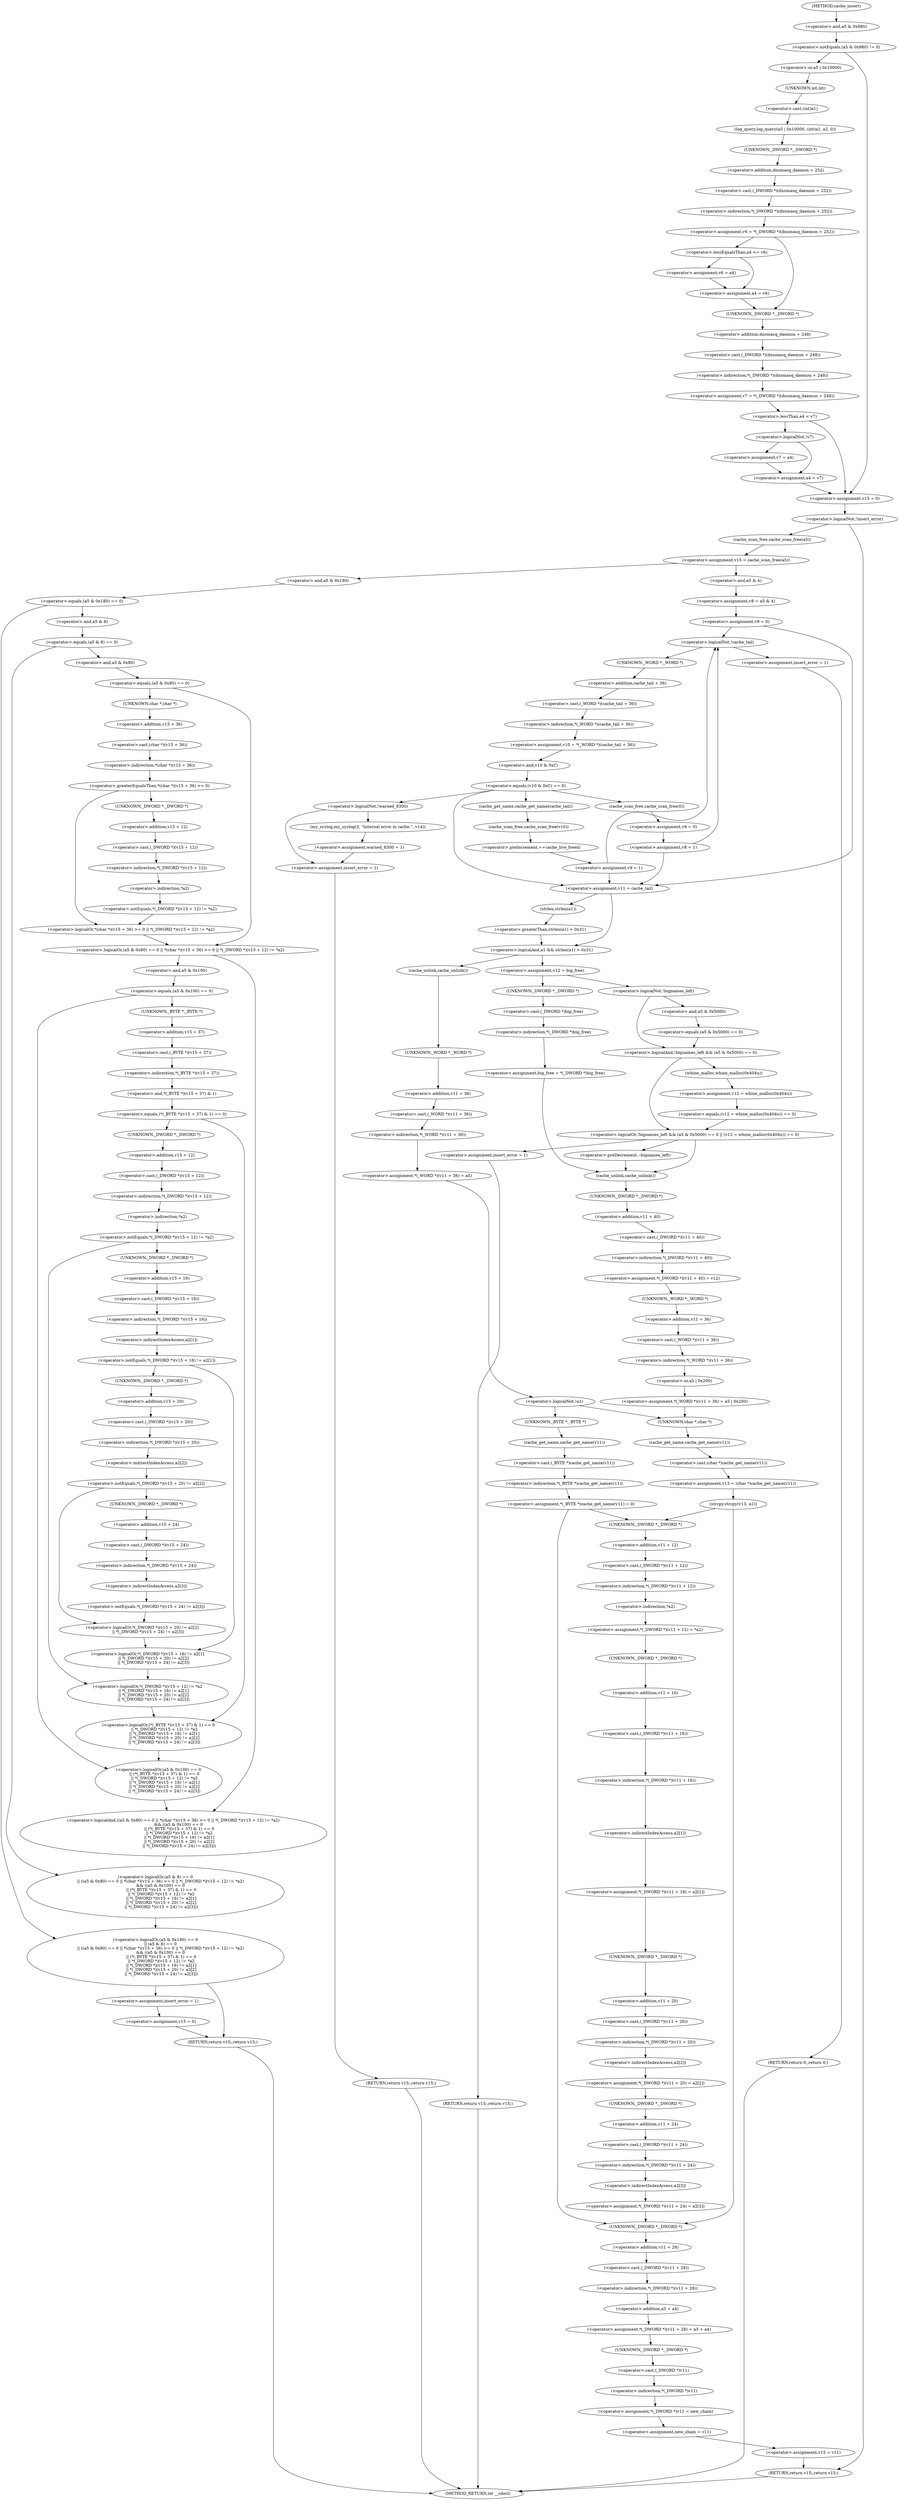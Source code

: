digraph cache_insert {  
"1000129" [label = "(<operator>.notEquals,(a5 & 0x980) != 0)" ]
"1000130" [label = "(<operator>.and,a5 & 0x980)" ]
"1000135" [label = "(log_query,log_query(a5 | 0x10000, (int)a1, a2, 0))" ]
"1000136" [label = "(<operator>.or,a5 | 0x10000)" ]
"1000139" [label = "(<operator>.cast,(int)a1)" ]
"1000140" [label = "(UNKNOWN,int,int)" ]
"1000144" [label = "(<operator>.assignment,v6 = *(_DWORD *)(dnsmasq_daemon + 252))" ]
"1000146" [label = "(<operator>.indirection,*(_DWORD *)(dnsmasq_daemon + 252))" ]
"1000147" [label = "(<operator>.cast,(_DWORD *)(dnsmasq_daemon + 252))" ]
"1000148" [label = "(UNKNOWN,_DWORD *,_DWORD *)" ]
"1000149" [label = "(<operator>.addition,dnsmasq_daemon + 252)" ]
"1000156" [label = "(<operator>.lessEqualsThan,a4 <= v6)" ]
"1000159" [label = "(<operator>.assignment,v6 = a4)" ]
"1000162" [label = "(<operator>.assignment,a4 = v6)" ]
"1000165" [label = "(<operator>.assignment,v7 = *(_DWORD *)(dnsmasq_daemon + 248))" ]
"1000167" [label = "(<operator>.indirection,*(_DWORD *)(dnsmasq_daemon + 248))" ]
"1000168" [label = "(<operator>.cast,(_DWORD *)(dnsmasq_daemon + 248))" ]
"1000169" [label = "(UNKNOWN,_DWORD *,_DWORD *)" ]
"1000170" [label = "(<operator>.addition,dnsmasq_daemon + 248)" ]
"1000174" [label = "(<operator>.lessThan,a4 < v7)" ]
"1000179" [label = "(<operator>.logicalNot,!v7)" ]
"1000181" [label = "(<operator>.assignment,v7 = a4)" ]
"1000184" [label = "(<operator>.assignment,a4 = v7)" ]
"1000187" [label = "(<operator>.assignment,v15 = 0)" ]
"1000191" [label = "(<operator>.logicalNot,!insert_error)" ]
"1000194" [label = "(<operator>.assignment,v15 = cache_scan_free(a5))" ]
"1000196" [label = "(cache_scan_free,cache_scan_free(a5))" ]
"1000202" [label = "(<operator>.logicalOr,(a5 & 0x180) == 0\n        || (a5 & 8) == 0\n        || ((a5 & 0x80) == 0 || *(char *)(v15 + 36) >= 0 || *(_DWORD *)(v15 + 12) != *a2)\n        && ((a5 & 0x100) == 0\n         || (*(_BYTE *)(v15 + 37) & 1) == 0\n         || *(_DWORD *)(v15 + 12) != *a2\n         || *(_DWORD *)(v15 + 16) != a2[1]\n         || *(_DWORD *)(v15 + 20) != a2[2]\n         || *(_DWORD *)(v15 + 24) != a2[3]))" ]
"1000203" [label = "(<operator>.equals,(a5 & 0x180) == 0)" ]
"1000204" [label = "(<operator>.and,a5 & 0x180)" ]
"1000208" [label = "(<operator>.logicalOr,(a5 & 8) == 0\n        || ((a5 & 0x80) == 0 || *(char *)(v15 + 36) >= 0 || *(_DWORD *)(v15 + 12) != *a2)\n        && ((a5 & 0x100) == 0\n         || (*(_BYTE *)(v15 + 37) & 1) == 0\n         || *(_DWORD *)(v15 + 12) != *a2\n         || *(_DWORD *)(v15 + 16) != a2[1]\n         || *(_DWORD *)(v15 + 20) != a2[2]\n         || *(_DWORD *)(v15 + 24) != a2[3]))" ]
"1000209" [label = "(<operator>.equals,(a5 & 8) == 0)" ]
"1000210" [label = "(<operator>.and,a5 & 8)" ]
"1000214" [label = "(<operator>.logicalAnd,((a5 & 0x80) == 0 || *(char *)(v15 + 36) >= 0 || *(_DWORD *)(v15 + 12) != *a2)\n        && ((a5 & 0x100) == 0\n         || (*(_BYTE *)(v15 + 37) & 1) == 0\n         || *(_DWORD *)(v15 + 12) != *a2\n         || *(_DWORD *)(v15 + 16) != a2[1]\n         || *(_DWORD *)(v15 + 20) != a2[2]\n         || *(_DWORD *)(v15 + 24) != a2[3]))" ]
"1000215" [label = "(<operator>.logicalOr,(a5 & 0x80) == 0 || *(char *)(v15 + 36) >= 0 || *(_DWORD *)(v15 + 12) != *a2)" ]
"1000216" [label = "(<operator>.equals,(a5 & 0x80) == 0)" ]
"1000217" [label = "(<operator>.and,a5 & 0x80)" ]
"1000221" [label = "(<operator>.logicalOr,*(char *)(v15 + 36) >= 0 || *(_DWORD *)(v15 + 12) != *a2)" ]
"1000222" [label = "(<operator>.greaterEqualsThan,*(char *)(v15 + 36) >= 0)" ]
"1000223" [label = "(<operator>.indirection,*(char *)(v15 + 36))" ]
"1000224" [label = "(<operator>.cast,(char *)(v15 + 36))" ]
"1000225" [label = "(UNKNOWN,char *,char *)" ]
"1000226" [label = "(<operator>.addition,v15 + 36)" ]
"1000230" [label = "(<operator>.notEquals,*(_DWORD *)(v15 + 12) != *a2)" ]
"1000231" [label = "(<operator>.indirection,*(_DWORD *)(v15 + 12))" ]
"1000232" [label = "(<operator>.cast,(_DWORD *)(v15 + 12))" ]
"1000233" [label = "(UNKNOWN,_DWORD *,_DWORD *)" ]
"1000234" [label = "(<operator>.addition,v15 + 12)" ]
"1000237" [label = "(<operator>.indirection,*a2)" ]
"1000239" [label = "(<operator>.logicalOr,(a5 & 0x100) == 0\n         || (*(_BYTE *)(v15 + 37) & 1) == 0\n         || *(_DWORD *)(v15 + 12) != *a2\n         || *(_DWORD *)(v15 + 16) != a2[1]\n         || *(_DWORD *)(v15 + 20) != a2[2]\n         || *(_DWORD *)(v15 + 24) != a2[3])" ]
"1000240" [label = "(<operator>.equals,(a5 & 0x100) == 0)" ]
"1000241" [label = "(<operator>.and,a5 & 0x100)" ]
"1000245" [label = "(<operator>.logicalOr,(*(_BYTE *)(v15 + 37) & 1) == 0\n         || *(_DWORD *)(v15 + 12) != *a2\n         || *(_DWORD *)(v15 + 16) != a2[1]\n         || *(_DWORD *)(v15 + 20) != a2[2]\n         || *(_DWORD *)(v15 + 24) != a2[3])" ]
"1000246" [label = "(<operator>.equals,(*(_BYTE *)(v15 + 37) & 1) == 0)" ]
"1000247" [label = "(<operator>.and,*(_BYTE *)(v15 + 37) & 1)" ]
"1000248" [label = "(<operator>.indirection,*(_BYTE *)(v15 + 37))" ]
"1000249" [label = "(<operator>.cast,(_BYTE *)(v15 + 37))" ]
"1000250" [label = "(UNKNOWN,_BYTE *,_BYTE *)" ]
"1000251" [label = "(<operator>.addition,v15 + 37)" ]
"1000256" [label = "(<operator>.logicalOr,*(_DWORD *)(v15 + 12) != *a2\n         || *(_DWORD *)(v15 + 16) != a2[1]\n         || *(_DWORD *)(v15 + 20) != a2[2]\n         || *(_DWORD *)(v15 + 24) != a2[3])" ]
"1000257" [label = "(<operator>.notEquals,*(_DWORD *)(v15 + 12) != *a2)" ]
"1000258" [label = "(<operator>.indirection,*(_DWORD *)(v15 + 12))" ]
"1000259" [label = "(<operator>.cast,(_DWORD *)(v15 + 12))" ]
"1000260" [label = "(UNKNOWN,_DWORD *,_DWORD *)" ]
"1000261" [label = "(<operator>.addition,v15 + 12)" ]
"1000264" [label = "(<operator>.indirection,*a2)" ]
"1000266" [label = "(<operator>.logicalOr,*(_DWORD *)(v15 + 16) != a2[1]\n         || *(_DWORD *)(v15 + 20) != a2[2]\n         || *(_DWORD *)(v15 + 24) != a2[3])" ]
"1000267" [label = "(<operator>.notEquals,*(_DWORD *)(v15 + 16) != a2[1])" ]
"1000268" [label = "(<operator>.indirection,*(_DWORD *)(v15 + 16))" ]
"1000269" [label = "(<operator>.cast,(_DWORD *)(v15 + 16))" ]
"1000270" [label = "(UNKNOWN,_DWORD *,_DWORD *)" ]
"1000271" [label = "(<operator>.addition,v15 + 16)" ]
"1000274" [label = "(<operator>.indirectIndexAccess,a2[1])" ]
"1000277" [label = "(<operator>.logicalOr,*(_DWORD *)(v15 + 20) != a2[2]\n         || *(_DWORD *)(v15 + 24) != a2[3])" ]
"1000278" [label = "(<operator>.notEquals,*(_DWORD *)(v15 + 20) != a2[2])" ]
"1000279" [label = "(<operator>.indirection,*(_DWORD *)(v15 + 20))" ]
"1000280" [label = "(<operator>.cast,(_DWORD *)(v15 + 20))" ]
"1000281" [label = "(UNKNOWN,_DWORD *,_DWORD *)" ]
"1000282" [label = "(<operator>.addition,v15 + 20)" ]
"1000285" [label = "(<operator>.indirectIndexAccess,a2[2])" ]
"1000288" [label = "(<operator>.notEquals,*(_DWORD *)(v15 + 24) != a2[3])" ]
"1000289" [label = "(<operator>.indirection,*(_DWORD *)(v15 + 24))" ]
"1000290" [label = "(<operator>.cast,(_DWORD *)(v15 + 24))" ]
"1000291" [label = "(UNKNOWN,_DWORD *,_DWORD *)" ]
"1000292" [label = "(<operator>.addition,v15 + 24)" ]
"1000295" [label = "(<operator>.indirectIndexAccess,a2[3])" ]
"1000299" [label = "(<operator>.assignment,insert_error = 1)" ]
"1000302" [label = "(<operator>.assignment,v15 = 0)" ]
"1000305" [label = "(RETURN,return v15;,return v15;)" ]
"1000307" [label = "(<operator>.assignment,v8 = a5 & 4)" ]
"1000309" [label = "(<operator>.and,a5 & 4)" ]
"1000312" [label = "(<operator>.assignment,v9 = 0)" ]
"1000319" [label = "(<operator>.logicalNot,!cache_tail)" ]
"1000322" [label = "(<operator>.assignment,insert_error = 1)" ]
"1000325" [label = "(RETURN,return 0;,return 0;)" ]
"1000327" [label = "(<operator>.assignment,v10 = *(_WORD *)(cache_tail + 36))" ]
"1000329" [label = "(<operator>.indirection,*(_WORD *)(cache_tail + 36))" ]
"1000330" [label = "(<operator>.cast,(_WORD *)(cache_tail + 36))" ]
"1000331" [label = "(UNKNOWN,_WORD *,_WORD *)" ]
"1000332" [label = "(<operator>.addition,cache_tail + 36)" ]
"1000336" [label = "(<operator>.equals,(v10 & 0xC) == 0)" ]
"1000337" [label = "(<operator>.and,v10 & 0xC)" ]
"1000346" [label = "(<operator>.logicalNot,!warned_8300)" ]
"1000349" [label = "(my_syslog,my_syslog(3, \"Internal error in cache.\", v14))" ]
"1000353" [label = "(<operator>.assignment,warned_8300 = 1)" ]
"1000356" [label = "(<operator>.assignment,insert_error = 1)" ]
"1000359" [label = "(RETURN,return v15;,return v15;)" ]
"1000364" [label = "(cache_get_name,cache_get_name(cache_tail))" ]
"1000366" [label = "(cache_scan_free,cache_scan_free(v10))" ]
"1000368" [label = "(<operator>.preIncrement,++cache_live_freed)" ]
"1000370" [label = "(<operator>.assignment,v9 = 1)" ]
"1000375" [label = "(cache_scan_free,cache_scan_free(0))" ]
"1000377" [label = "(<operator>.assignment,v9 = 0)" ]
"1000380" [label = "(<operator>.assignment,v8 = 1)" ]
"1000383" [label = "(<operator>.assignment,v11 = cache_tail)" ]
"1000387" [label = "(<operator>.logicalAnd,a1 && strlen(a1) > 0x31)" ]
"1000389" [label = "(<operator>.greaterThan,strlen(a1) > 0x31)" ]
"1000390" [label = "(strlen,strlen(a1))" ]
"1000394" [label = "(<operator>.assignment,v12 = big_free)" ]
"1000400" [label = "(<operator>.assignment,big_free = *(_DWORD *)big_free)" ]
"1000402" [label = "(<operator>.indirection,*(_DWORD *)big_free)" ]
"1000403" [label = "(<operator>.cast,(_DWORD *)big_free)" ]
"1000404" [label = "(UNKNOWN,_DWORD *,_DWORD *)" ]
"1000409" [label = "(<operator>.logicalOr,!bignames_left && (a5 & 0x5000) == 0 || (v12 = whine_malloc(0x404u)) == 0)" ]
"1000410" [label = "(<operator>.logicalAnd,!bignames_left && (a5 & 0x5000) == 0)" ]
"1000411" [label = "(<operator>.logicalNot,!bignames_left)" ]
"1000413" [label = "(<operator>.equals,(a5 & 0x5000) == 0)" ]
"1000414" [label = "(<operator>.and,a5 & 0x5000)" ]
"1000418" [label = "(<operator>.equals,(v12 = whine_malloc(0x404u)) == 0)" ]
"1000419" [label = "(<operator>.assignment,v12 = whine_malloc(0x404u))" ]
"1000421" [label = "(whine_malloc,whine_malloc(0x404u))" ]
"1000425" [label = "(<operator>.assignment,insert_error = 1)" ]
"1000428" [label = "(RETURN,return v15;,return v15;)" ]
"1000432" [label = "(<operator>.preDecrement,--bignames_left)" ]
"1000434" [label = "(cache_unlink,cache_unlink())" ]
"1000435" [label = "(<operator>.assignment,*(_DWORD *)(v11 + 40) = v12)" ]
"1000436" [label = "(<operator>.indirection,*(_DWORD *)(v11 + 40))" ]
"1000437" [label = "(<operator>.cast,(_DWORD *)(v11 + 40))" ]
"1000438" [label = "(UNKNOWN,_DWORD *,_DWORD *)" ]
"1000439" [label = "(<operator>.addition,v11 + 40)" ]
"1000443" [label = "(<operator>.assignment,*(_WORD *)(v11 + 36) = a5 | 0x200)" ]
"1000444" [label = "(<operator>.indirection,*(_WORD *)(v11 + 36))" ]
"1000445" [label = "(<operator>.cast,(_WORD *)(v11 + 36))" ]
"1000446" [label = "(UNKNOWN,_WORD *,_WORD *)" ]
"1000447" [label = "(<operator>.addition,v11 + 36)" ]
"1000450" [label = "(<operator>.or,a5 | 0x200)" ]
"1000455" [label = "(cache_unlink,cache_unlink())" ]
"1000456" [label = "(<operator>.assignment,*(_WORD *)(v11 + 36) = a5)" ]
"1000457" [label = "(<operator>.indirection,*(_WORD *)(v11 + 36))" ]
"1000458" [label = "(<operator>.cast,(_WORD *)(v11 + 36))" ]
"1000459" [label = "(UNKNOWN,_WORD *,_WORD *)" ]
"1000460" [label = "(<operator>.addition,v11 + 36)" ]
"1000465" [label = "(<operator>.logicalNot,!a1)" ]
"1000468" [label = "(<operator>.assignment,*(_BYTE *)cache_get_name(v11) = 0)" ]
"1000469" [label = "(<operator>.indirection,*(_BYTE *)cache_get_name(v11))" ]
"1000470" [label = "(<operator>.cast,(_BYTE *)cache_get_name(v11))" ]
"1000471" [label = "(UNKNOWN,_BYTE *,_BYTE *)" ]
"1000472" [label = "(cache_get_name,cache_get_name(v11))" ]
"1000476" [label = "(<operator>.assignment,v13 = (char *)cache_get_name(v11))" ]
"1000478" [label = "(<operator>.cast,(char *)cache_get_name(v11))" ]
"1000479" [label = "(UNKNOWN,char *,char *)" ]
"1000480" [label = "(cache_get_name,cache_get_name(v11))" ]
"1000482" [label = "(strcpy,strcpy(v13, a1))" ]
"1000489" [label = "(<operator>.assignment,*(_DWORD *)(v11 + 12) = *a2)" ]
"1000490" [label = "(<operator>.indirection,*(_DWORD *)(v11 + 12))" ]
"1000491" [label = "(<operator>.cast,(_DWORD *)(v11 + 12))" ]
"1000492" [label = "(UNKNOWN,_DWORD *,_DWORD *)" ]
"1000493" [label = "(<operator>.addition,v11 + 12)" ]
"1000496" [label = "(<operator>.indirection,*a2)" ]
"1000498" [label = "(<operator>.assignment,*(_DWORD *)(v11 + 16) = a2[1])" ]
"1000499" [label = "(<operator>.indirection,*(_DWORD *)(v11 + 16))" ]
"1000500" [label = "(<operator>.cast,(_DWORD *)(v11 + 16))" ]
"1000501" [label = "(UNKNOWN,_DWORD *,_DWORD *)" ]
"1000502" [label = "(<operator>.addition,v11 + 16)" ]
"1000505" [label = "(<operator>.indirectIndexAccess,a2[1])" ]
"1000508" [label = "(<operator>.assignment,*(_DWORD *)(v11 + 20) = a2[2])" ]
"1000509" [label = "(<operator>.indirection,*(_DWORD *)(v11 + 20))" ]
"1000510" [label = "(<operator>.cast,(_DWORD *)(v11 + 20))" ]
"1000511" [label = "(UNKNOWN,_DWORD *,_DWORD *)" ]
"1000512" [label = "(<operator>.addition,v11 + 20)" ]
"1000515" [label = "(<operator>.indirectIndexAccess,a2[2])" ]
"1000518" [label = "(<operator>.assignment,*(_DWORD *)(v11 + 24) = a2[3])" ]
"1000519" [label = "(<operator>.indirection,*(_DWORD *)(v11 + 24))" ]
"1000520" [label = "(<operator>.cast,(_DWORD *)(v11 + 24))" ]
"1000521" [label = "(UNKNOWN,_DWORD *,_DWORD *)" ]
"1000522" [label = "(<operator>.addition,v11 + 24)" ]
"1000525" [label = "(<operator>.indirectIndexAccess,a2[3])" ]
"1000528" [label = "(<operator>.assignment,*(_DWORD *)(v11 + 28) = a3 + a4)" ]
"1000529" [label = "(<operator>.indirection,*(_DWORD *)(v11 + 28))" ]
"1000530" [label = "(<operator>.cast,(_DWORD *)(v11 + 28))" ]
"1000531" [label = "(UNKNOWN,_DWORD *,_DWORD *)" ]
"1000532" [label = "(<operator>.addition,v11 + 28)" ]
"1000535" [label = "(<operator>.addition,a3 + a4)" ]
"1000538" [label = "(<operator>.assignment,*(_DWORD *)v11 = new_chain)" ]
"1000539" [label = "(<operator>.indirection,*(_DWORD *)v11)" ]
"1000540" [label = "(<operator>.cast,(_DWORD *)v11)" ]
"1000541" [label = "(UNKNOWN,_DWORD *,_DWORD *)" ]
"1000544" [label = "(<operator>.assignment,new_chain = v11)" ]
"1000547" [label = "(<operator>.assignment,v15 = v11)" ]
"1000550" [label = "(RETURN,return v15;,return v15;)" ]
"1000111" [label = "(METHOD,cache_insert)" ]
"1000552" [label = "(METHOD_RETURN,int __cdecl)" ]
  "1000129" -> "1000136" 
  "1000129" -> "1000187" 
  "1000130" -> "1000129" 
  "1000135" -> "1000148" 
  "1000136" -> "1000140" 
  "1000139" -> "1000135" 
  "1000140" -> "1000139" 
  "1000144" -> "1000156" 
  "1000144" -> "1000169" 
  "1000146" -> "1000144" 
  "1000147" -> "1000146" 
  "1000148" -> "1000149" 
  "1000149" -> "1000147" 
  "1000156" -> "1000159" 
  "1000156" -> "1000162" 
  "1000159" -> "1000162" 
  "1000162" -> "1000169" 
  "1000165" -> "1000174" 
  "1000167" -> "1000165" 
  "1000168" -> "1000167" 
  "1000169" -> "1000170" 
  "1000170" -> "1000168" 
  "1000174" -> "1000179" 
  "1000174" -> "1000187" 
  "1000179" -> "1000181" 
  "1000179" -> "1000184" 
  "1000181" -> "1000184" 
  "1000184" -> "1000187" 
  "1000187" -> "1000191" 
  "1000191" -> "1000196" 
  "1000191" -> "1000550" 
  "1000194" -> "1000204" 
  "1000194" -> "1000309" 
  "1000196" -> "1000194" 
  "1000202" -> "1000299" 
  "1000202" -> "1000305" 
  "1000203" -> "1000202" 
  "1000203" -> "1000210" 
  "1000204" -> "1000203" 
  "1000208" -> "1000202" 
  "1000209" -> "1000208" 
  "1000209" -> "1000217" 
  "1000210" -> "1000209" 
  "1000214" -> "1000208" 
  "1000215" -> "1000214" 
  "1000215" -> "1000241" 
  "1000216" -> "1000225" 
  "1000216" -> "1000215" 
  "1000217" -> "1000216" 
  "1000221" -> "1000215" 
  "1000222" -> "1000233" 
  "1000222" -> "1000221" 
  "1000223" -> "1000222" 
  "1000224" -> "1000223" 
  "1000225" -> "1000226" 
  "1000226" -> "1000224" 
  "1000230" -> "1000221" 
  "1000231" -> "1000237" 
  "1000232" -> "1000231" 
  "1000233" -> "1000234" 
  "1000234" -> "1000232" 
  "1000237" -> "1000230" 
  "1000239" -> "1000214" 
  "1000240" -> "1000250" 
  "1000240" -> "1000239" 
  "1000241" -> "1000240" 
  "1000245" -> "1000239" 
  "1000246" -> "1000260" 
  "1000246" -> "1000245" 
  "1000247" -> "1000246" 
  "1000248" -> "1000247" 
  "1000249" -> "1000248" 
  "1000250" -> "1000251" 
  "1000251" -> "1000249" 
  "1000256" -> "1000245" 
  "1000257" -> "1000270" 
  "1000257" -> "1000256" 
  "1000258" -> "1000264" 
  "1000259" -> "1000258" 
  "1000260" -> "1000261" 
  "1000261" -> "1000259" 
  "1000264" -> "1000257" 
  "1000266" -> "1000256" 
  "1000267" -> "1000281" 
  "1000267" -> "1000266" 
  "1000268" -> "1000274" 
  "1000269" -> "1000268" 
  "1000270" -> "1000271" 
  "1000271" -> "1000269" 
  "1000274" -> "1000267" 
  "1000277" -> "1000266" 
  "1000278" -> "1000291" 
  "1000278" -> "1000277" 
  "1000279" -> "1000285" 
  "1000280" -> "1000279" 
  "1000281" -> "1000282" 
  "1000282" -> "1000280" 
  "1000285" -> "1000278" 
  "1000288" -> "1000277" 
  "1000289" -> "1000295" 
  "1000290" -> "1000289" 
  "1000291" -> "1000292" 
  "1000292" -> "1000290" 
  "1000295" -> "1000288" 
  "1000299" -> "1000302" 
  "1000302" -> "1000305" 
  "1000305" -> "1000552" 
  "1000307" -> "1000312" 
  "1000309" -> "1000307" 
  "1000312" -> "1000319" 
  "1000312" -> "1000383" 
  "1000319" -> "1000322" 
  "1000319" -> "1000331" 
  "1000322" -> "1000325" 
  "1000325" -> "1000552" 
  "1000327" -> "1000337" 
  "1000329" -> "1000327" 
  "1000330" -> "1000329" 
  "1000331" -> "1000332" 
  "1000332" -> "1000330" 
  "1000336" -> "1000383" 
  "1000336" -> "1000346" 
  "1000336" -> "1000364" 
  "1000336" -> "1000375" 
  "1000337" -> "1000336" 
  "1000346" -> "1000349" 
  "1000346" -> "1000356" 
  "1000349" -> "1000353" 
  "1000353" -> "1000356" 
  "1000356" -> "1000359" 
  "1000359" -> "1000552" 
  "1000364" -> "1000366" 
  "1000366" -> "1000368" 
  "1000368" -> "1000370" 
  "1000370" -> "1000319" 
  "1000370" -> "1000383" 
  "1000375" -> "1000377" 
  "1000377" -> "1000380" 
  "1000380" -> "1000319" 
  "1000380" -> "1000383" 
  "1000383" -> "1000387" 
  "1000383" -> "1000390" 
  "1000387" -> "1000455" 
  "1000387" -> "1000394" 
  "1000389" -> "1000387" 
  "1000390" -> "1000389" 
  "1000394" -> "1000404" 
  "1000394" -> "1000411" 
  "1000400" -> "1000434" 
  "1000402" -> "1000400" 
  "1000403" -> "1000402" 
  "1000404" -> "1000403" 
  "1000409" -> "1000425" 
  "1000409" -> "1000434" 
  "1000409" -> "1000432" 
  "1000410" -> "1000409" 
  "1000410" -> "1000421" 
  "1000411" -> "1000410" 
  "1000411" -> "1000414" 
  "1000413" -> "1000410" 
  "1000414" -> "1000413" 
  "1000418" -> "1000409" 
  "1000419" -> "1000418" 
  "1000421" -> "1000419" 
  "1000425" -> "1000428" 
  "1000428" -> "1000552" 
  "1000432" -> "1000434" 
  "1000434" -> "1000438" 
  "1000435" -> "1000446" 
  "1000436" -> "1000435" 
  "1000437" -> "1000436" 
  "1000438" -> "1000439" 
  "1000439" -> "1000437" 
  "1000443" -> "1000479" 
  "1000444" -> "1000450" 
  "1000445" -> "1000444" 
  "1000446" -> "1000447" 
  "1000447" -> "1000445" 
  "1000450" -> "1000443" 
  "1000455" -> "1000459" 
  "1000456" -> "1000465" 
  "1000457" -> "1000456" 
  "1000458" -> "1000457" 
  "1000459" -> "1000460" 
  "1000460" -> "1000458" 
  "1000465" -> "1000471" 
  "1000465" -> "1000479" 
  "1000468" -> "1000492" 
  "1000468" -> "1000531" 
  "1000469" -> "1000468" 
  "1000470" -> "1000469" 
  "1000471" -> "1000472" 
  "1000472" -> "1000470" 
  "1000476" -> "1000482" 
  "1000478" -> "1000476" 
  "1000479" -> "1000480" 
  "1000480" -> "1000478" 
  "1000482" -> "1000492" 
  "1000482" -> "1000531" 
  "1000489" -> "1000501" 
  "1000490" -> "1000496" 
  "1000491" -> "1000490" 
  "1000492" -> "1000493" 
  "1000493" -> "1000491" 
  "1000496" -> "1000489" 
  "1000498" -> "1000511" 
  "1000499" -> "1000505" 
  "1000500" -> "1000499" 
  "1000501" -> "1000502" 
  "1000502" -> "1000500" 
  "1000505" -> "1000498" 
  "1000508" -> "1000521" 
  "1000509" -> "1000515" 
  "1000510" -> "1000509" 
  "1000511" -> "1000512" 
  "1000512" -> "1000510" 
  "1000515" -> "1000508" 
  "1000518" -> "1000531" 
  "1000519" -> "1000525" 
  "1000520" -> "1000519" 
  "1000521" -> "1000522" 
  "1000522" -> "1000520" 
  "1000525" -> "1000518" 
  "1000528" -> "1000541" 
  "1000529" -> "1000535" 
  "1000530" -> "1000529" 
  "1000531" -> "1000532" 
  "1000532" -> "1000530" 
  "1000535" -> "1000528" 
  "1000538" -> "1000544" 
  "1000539" -> "1000538" 
  "1000540" -> "1000539" 
  "1000541" -> "1000540" 
  "1000544" -> "1000547" 
  "1000547" -> "1000550" 
  "1000550" -> "1000552" 
  "1000111" -> "1000130" 
}
